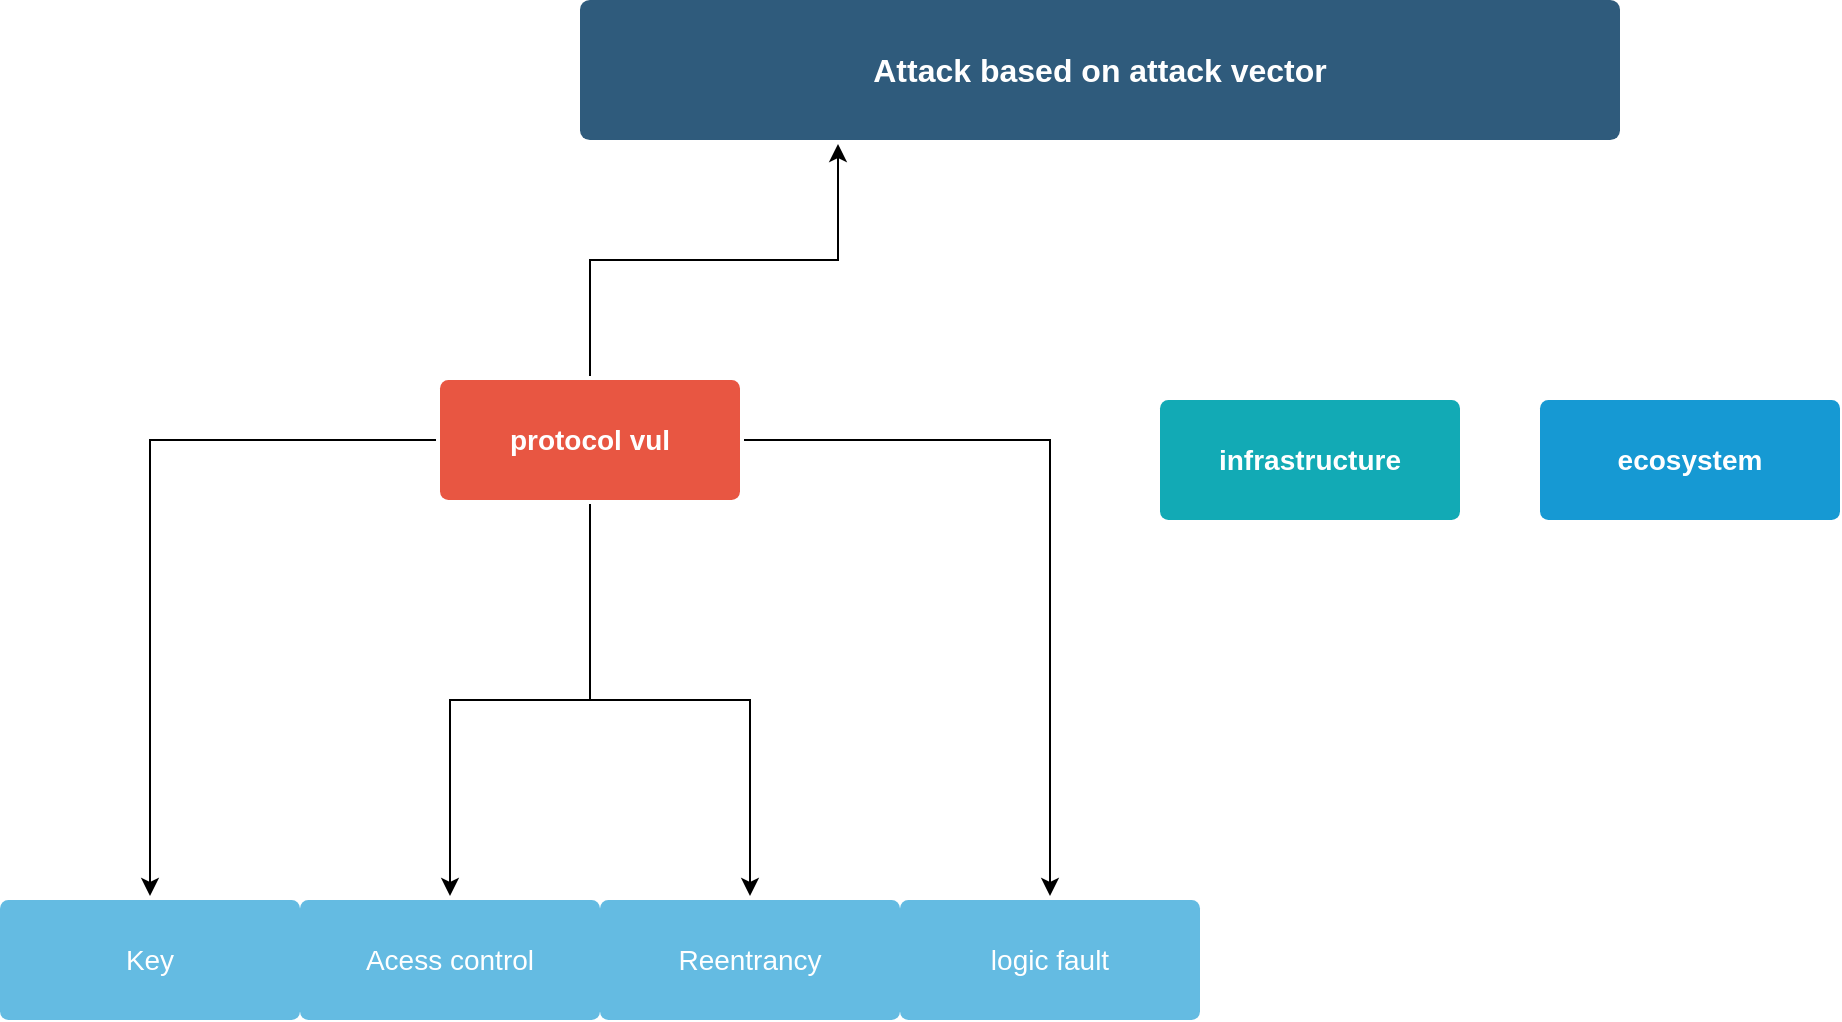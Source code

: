 <mxfile version="21.1.5" type="github">
  <diagram id="6a731a19-8d31-9384-78a2-239565b7b9f0" name="Page-1">
    <mxGraphModel dx="1377" dy="788" grid="1" gridSize="10" guides="1" tooltips="1" connect="1" arrows="1" fold="1" page="1" pageScale="1" pageWidth="1169" pageHeight="827" background="none" math="0" shadow="0">
      <root>
        <mxCell id="0" />
        <mxCell id="1" parent="0" />
        <mxCell id="1749" value="Attack based on attack vector" style="rounded=1;whiteSpace=wrap;html=1;shadow=0;labelBackgroundColor=none;strokeColor=none;strokeWidth=3;fillColor=#2F5B7C;fontFamily=Helvetica;fontSize=16;fontColor=#FFFFFF;align=center;fontStyle=1;spacing=5;arcSize=7;perimeterSpacing=2;" parent="1" vertex="1">
          <mxGeometry x="370" y="120" width="520" height="70" as="geometry" />
        </mxCell>
        <mxCell id="Ssj8lL_0qwXRlfFjcbHE-1780" style="edgeStyle=orthogonalEdgeStyle;rounded=0;orthogonalLoop=1;jettySize=auto;html=1;entryX=0.5;entryY=0;entryDx=0;entryDy=0;" edge="1" parent="1" source="1753" target="1763">
          <mxGeometry relative="1" as="geometry" />
        </mxCell>
        <mxCell id="Ssj8lL_0qwXRlfFjcbHE-1781" style="edgeStyle=orthogonalEdgeStyle;rounded=0;orthogonalLoop=1;jettySize=auto;html=1;entryX=0.5;entryY=0;entryDx=0;entryDy=0;" edge="1" parent="1" source="1753" target="1761">
          <mxGeometry relative="1" as="geometry" />
        </mxCell>
        <mxCell id="Ssj8lL_0qwXRlfFjcbHE-1782" style="edgeStyle=orthogonalEdgeStyle;rounded=0;orthogonalLoop=1;jettySize=auto;html=1;entryX=0.5;entryY=0;entryDx=0;entryDy=0;" edge="1" parent="1" source="1753" target="1762">
          <mxGeometry relative="1" as="geometry" />
        </mxCell>
        <mxCell id="Ssj8lL_0qwXRlfFjcbHE-1783" style="edgeStyle=orthogonalEdgeStyle;rounded=0;orthogonalLoop=1;jettySize=auto;html=1;entryX=0.5;entryY=0;entryDx=0;entryDy=0;" edge="1" parent="1" source="1753" target="Ssj8lL_0qwXRlfFjcbHE-1779">
          <mxGeometry relative="1" as="geometry" />
        </mxCell>
        <mxCell id="Ssj8lL_0qwXRlfFjcbHE-1784" style="edgeStyle=orthogonalEdgeStyle;rounded=0;orthogonalLoop=1;jettySize=auto;html=1;exitX=0.5;exitY=0;exitDx=0;exitDy=0;entryX=0.25;entryY=1;entryDx=0;entryDy=0;" edge="1" parent="1" source="1753" target="1749">
          <mxGeometry relative="1" as="geometry" />
        </mxCell>
        <mxCell id="1753" value="protocol vul" style="rounded=1;whiteSpace=wrap;html=1;shadow=0;labelBackgroundColor=none;strokeColor=none;strokeWidth=3;fillColor=#e85642;fontFamily=Helvetica;fontSize=14;fontColor=#FFFFFF;align=center;spacing=5;fontStyle=1;arcSize=7;perimeterSpacing=2;" parent="1" vertex="1">
          <mxGeometry x="300" y="310" width="150" height="60" as="geometry" />
        </mxCell>
        <mxCell id="1760" value="ecosystem" style="rounded=1;whiteSpace=wrap;html=1;shadow=0;labelBackgroundColor=none;strokeColor=none;strokeWidth=3;fillColor=#1699d3;fontFamily=Helvetica;fontSize=14;fontColor=#FFFFFF;align=center;spacing=5;fontStyle=1;arcSize=7;perimeterSpacing=2;" parent="1" vertex="1">
          <mxGeometry x="850" y="320" width="150" height="60" as="geometry" />
        </mxCell>
        <mxCell id="1761" value="Acess control" style="rounded=1;whiteSpace=wrap;html=1;shadow=0;labelBackgroundColor=none;strokeColor=none;strokeWidth=3;fillColor=#64bbe2;fontFamily=Helvetica;fontSize=14;fontColor=#FFFFFF;align=center;spacing=5;arcSize=7;perimeterSpacing=2;" parent="1" vertex="1">
          <mxGeometry x="230" y="570" width="150" height="60" as="geometry" />
        </mxCell>
        <mxCell id="1762" value="Reentrancy" style="rounded=1;whiteSpace=wrap;html=1;shadow=0;labelBackgroundColor=none;strokeColor=none;strokeWidth=3;fillColor=#64bbe2;fontFamily=Helvetica;fontSize=14;fontColor=#FFFFFF;align=center;spacing=5;arcSize=7;perimeterSpacing=2;" parent="1" vertex="1">
          <mxGeometry x="380" y="570" width="150" height="60" as="geometry" />
        </mxCell>
        <mxCell id="1763" value="Key" style="rounded=1;whiteSpace=wrap;html=1;shadow=0;labelBackgroundColor=none;strokeColor=none;strokeWidth=3;fillColor=#64bbe2;fontFamily=Helvetica;fontSize=14;fontColor=#FFFFFF;align=center;spacing=5;arcSize=7;perimeterSpacing=2;" parent="1" vertex="1">
          <mxGeometry x="80" y="570" width="150" height="60" as="geometry" />
        </mxCell>
        <mxCell id="1771" value="infrastructure" style="rounded=1;whiteSpace=wrap;html=1;shadow=0;labelBackgroundColor=none;strokeColor=none;strokeWidth=3;fillColor=#12aab5;fontFamily=Helvetica;fontSize=14;fontColor=#FFFFFF;align=center;spacing=5;fontStyle=1;arcSize=7;perimeterSpacing=2;" parent="1" vertex="1">
          <mxGeometry x="660" y="320.0" width="150" height="60" as="geometry" />
        </mxCell>
        <mxCell id="Ssj8lL_0qwXRlfFjcbHE-1779" value="logic fault" style="rounded=1;whiteSpace=wrap;html=1;shadow=0;labelBackgroundColor=none;strokeColor=none;strokeWidth=3;fillColor=#64bbe2;fontFamily=Helvetica;fontSize=14;fontColor=#FFFFFF;align=center;spacing=5;arcSize=7;perimeterSpacing=2;" vertex="1" parent="1">
          <mxGeometry x="530" y="570" width="150" height="60" as="geometry" />
        </mxCell>
      </root>
    </mxGraphModel>
  </diagram>
</mxfile>
